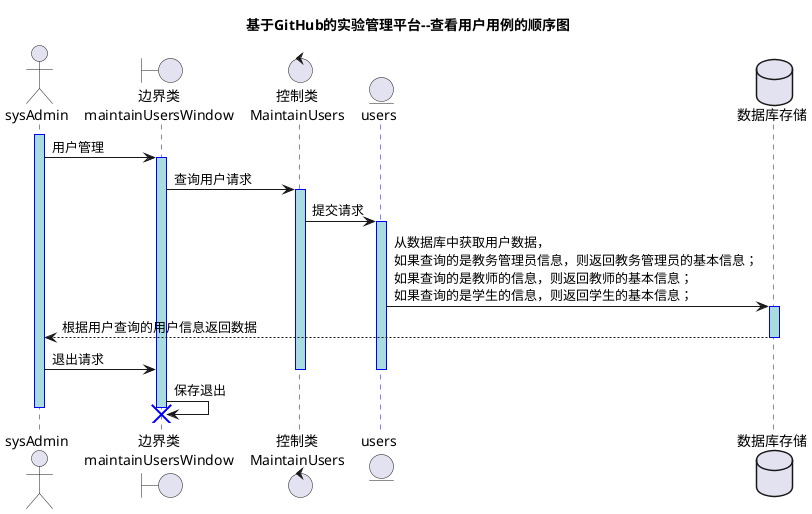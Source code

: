 @startuml
title 基于GitHub的实验管理平台--查看用户用例的顺序图
actor sysAdmin as SA
boundary "边界类\nmaintainUsersWindow" as MUW
control "控制类\nMaintainUsers" as MU
entity users as U
database 数据库存储 as SH

activate SA
SA -> MUW: 用户管理
activate MUW
MUW -> MU: 查询用户请求
activate MU
MU -> U: 提交请求
activate U
U -> SH: 从数据库中获取用户数据，\n如果查询的是教务管理员信息，则返回教务管理员的基本信息；\n如果查询的是教师的信息，则返回教师的基本信息；\n如果查询的是学生的信息，则返回学生的基本信息；
activate SH
SH --> SA:根据用户查询的用户信息返回数据
deactivate SH

SA -> MUW: 退出请求
deactivate U
deactivate MU
MUW -> MUW: 保存退出
deactivate SA
destroy MUW

skinparam sequence {
	ArrowColor DeepSkyBlue
	ActorBorderColor DeepSkyBlue
	LifeLineBorderColor blue
	LifeLineBackgroundColor #A9DCDF

	ParticipantBorderColor DeepSkyBlue
	ParticipantBackgroundColor DodgerBlue
	ParticipantFontName Impact
	ParticipantFontSize 17
	ParticipantFontColor #A9DCDF

	ActorBackgroundColor aqua
	ActorFontSize 17
	ActorFontName Aapex
}

@enduml
